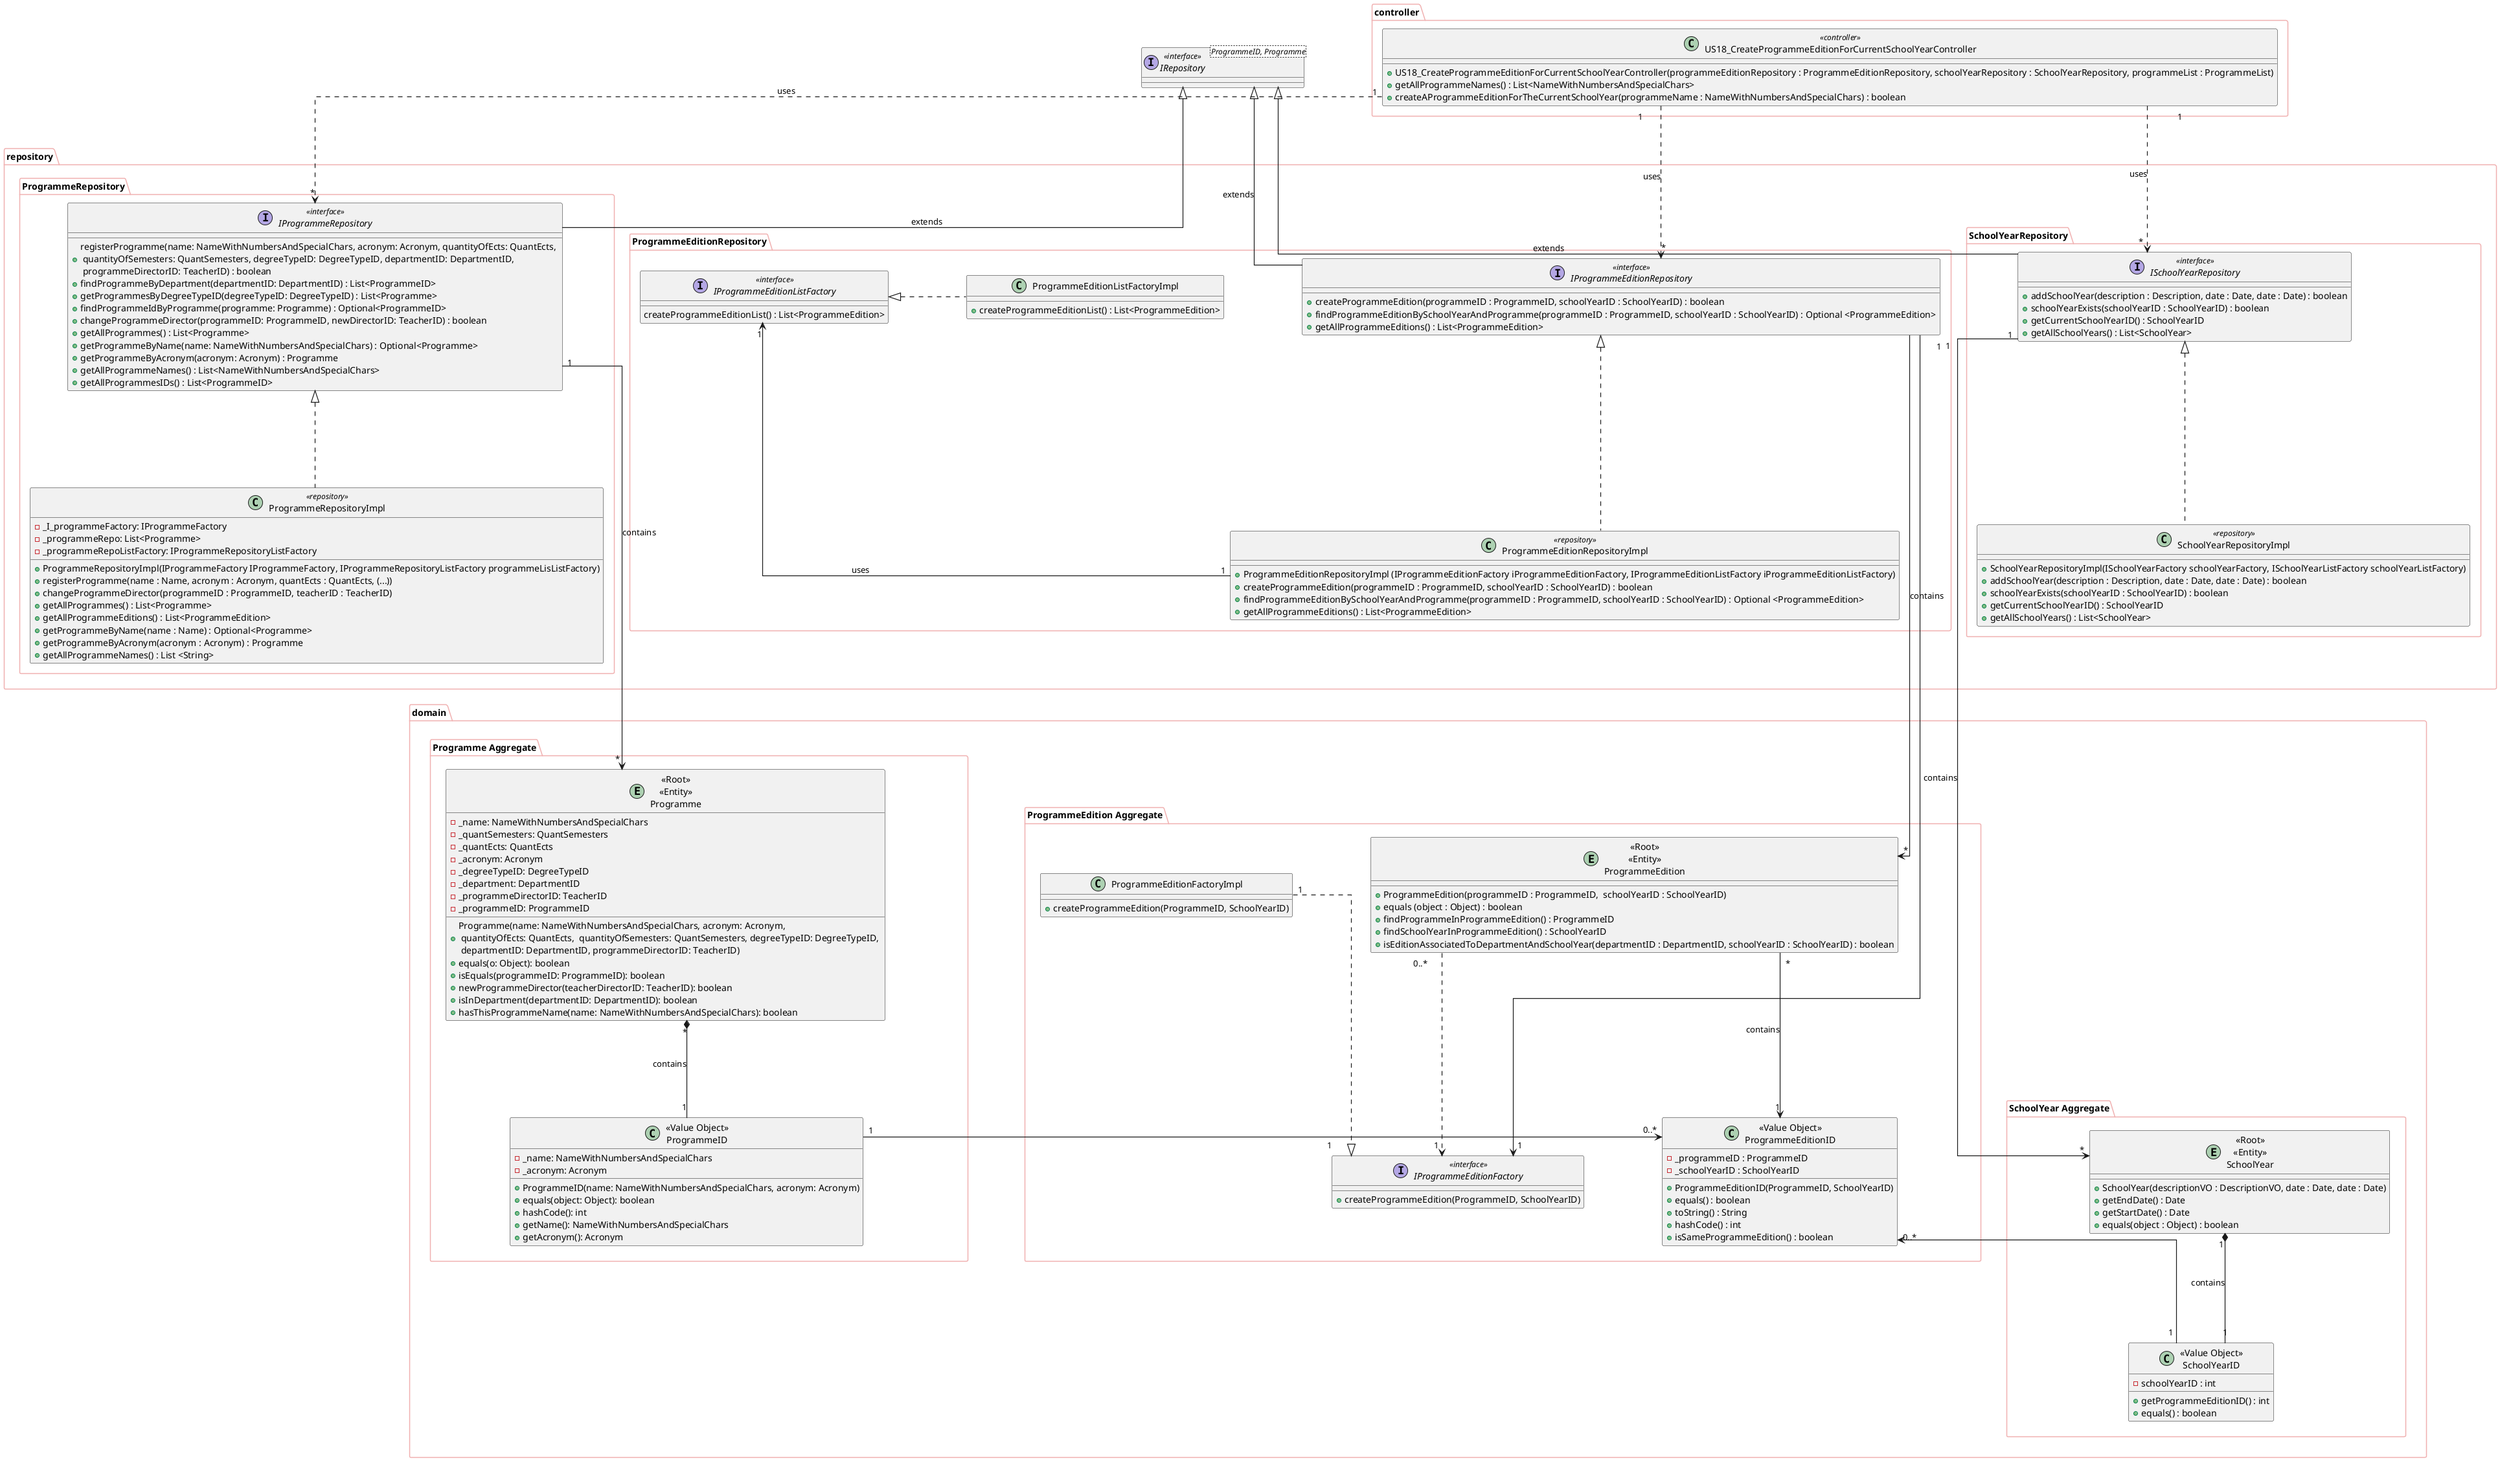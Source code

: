 @startuml

skinparam ranksep 150
skinparam nodesep 120
skinparam packageBorderColor #F0B0B0
skinparam arrowThickness 1.2
skinparam linetype ortho
top to bottom direction

package controller {
    class US18_CreateProgrammeEditionForCurrentSchoolYearController <<controller>> {
        + US18_CreateProgrammeEditionForCurrentSchoolYearController(programmeEditionRepository : ProgrammeEditionRepository, schoolYearRepository : SchoolYearRepository, programmeList : ProgrammeList)
        + getAllProgrammeNames() : List<NameWithNumbersAndSpecialChars>
        + createAProgrammeEditionForTheCurrentSchoolYear(programmeName : NameWithNumbersAndSpecialChars) : boolean
    }
}

interface "IRepository<ProgrammeID, Programme>" as IRepository <<interface>>


    package repository{

        package SchoolYearRepository {


                    interface ISchoolYearRepository <<interface>> {
                            + addSchoolYear(description : Description, date : Date, date : Date) : boolean
                            + schoolYearExists(schoolYearID : SchoolYearID) : boolean
                            + getCurrentSchoolYearID() : SchoolYearID
                            + getAllSchoolYears() : List<SchoolYear>
                    }

                    class SchoolYearRepositoryImpl <<repository>> {
                        + SchoolYearRepositoryImpl(ISchoolYearFactory schoolYearFactory, ISchoolYearListFactory schoolYearListFactory)
                        + addSchoolYear(description : Description, date : Date, date : Date) : boolean
                        + schoolYearExists(schoolYearID : SchoolYearID) : boolean
                        + getCurrentSchoolYearID() : SchoolYearID
                        + getAllSchoolYears() : List<SchoolYear>
                    }
                }


        package ProgrammeRepository{

            interface IProgrammeRepository <<interface>> {
                    + registerProgramme(name: NameWithNumbersAndSpecialChars, acronym: Acronym, quantityOfEcts: QuantEcts, \n quantityOfSemesters: QuantSemesters, degreeTypeID: DegreeTypeID, departmentID: DepartmentID, \n programmeDirectorID: TeacherID) : boolean
                    +findProgrammeByDepartment(departmentID: DepartmentID) : List<ProgrammeID>
                    +getProgrammesByDegreeTypeID(degreeTypeID: DegreeTypeID) : List<Programme>
                    +findProgrammeIdByProgramme(programme: Programme) : Optional<ProgrammeID>
                    +changeProgrammeDirector(programmeID: ProgrammeID, newDirectorID: TeacherID) : boolean
                    +getAllProgrammes() : List<Programme>
                    +getProgrammeByName(name: NameWithNumbersAndSpecialChars) : Optional<Programme>
                    +getProgrammeByAcronym(acronym: Acronym) : Programme
                    +getAllProgrammeNames() : List<NameWithNumbersAndSpecialChars>
                    +getAllProgrammesIDs() : List<ProgrammeID>
            }

            class ProgrammeRepositoryImpl <<repository>> {
                - _I_programmeFactory: IProgrammeFactory
                - _programmeRepo: List<Programme>
                - _programmeRepoListFactory: IProgrammeRepositoryListFactory
                + ProgrammeRepositoryImpl(IProgrammeFactory IProgrammeFactory, IProgrammeRepositoryListFactory programmeLisListFactory)
                + registerProgramme(name : Name, acronym : Acronym, quantEcts : QuantEcts, (...))
                + changeProgrammeDirector(programmeID : ProgrammeID, teacherID : TeacherID)
                + getAllProgrammes() : List<Programme>
                + getAllProgrammeEditions() : List<ProgrammeEdition>
                + getProgrammeByName(name : Name) : Optional<Programme>
                + getProgrammeByAcronym(acronym : Acronym) : Programme
                + getAllProgrammeNames() : List <String>
            }
        }

        package ProgrammeEditionRepository{

            interface IProgrammeEditionRepository <<interface>> {
                    + createProgrammeEdition(programmeID : ProgrammeID, schoolYearID : SchoolYearID) : boolean
                    + findProgrammeEditionBySchoolYearAndProgramme(programmeID : ProgrammeID, schoolYearID : SchoolYearID) : Optional <ProgrammeEdition>
                    + getAllProgrammeEditions() : List<ProgrammeEdition>
            }

            class ProgrammeEditionRepositoryImpl <<repository>> {
                    + ProgrammeEditionRepositoryImpl (IProgrammeEditionFactory iProgrammeEditionFactory, IProgrammeEditionListFactory iProgrammeEditionListFactory)
                    + createProgrammeEdition(programmeID : ProgrammeID, schoolYearID : SchoolYearID) : boolean
                    + findProgrammeEditionBySchoolYearAndProgramme(programmeID : ProgrammeID, schoolYearID : SchoolYearID) : Optional <ProgrammeEdition>
                    + getAllProgrammeEditions() : List<ProgrammeEdition>
            }

            Interface IProgrammeEditionListFactory <<interface>> {
                    createProgrammeEditionList() : List<ProgrammeEdition>
            }

            Class ProgrammeEditionListFactoryImpl {
                + createProgrammeEditionList() : List<ProgrammeEdition>
            }
        }

    }



    package domain {

        package "SchoolYear Aggregate" {
                    entity "<<Root>>\n<<Entity>>\nSchoolYear" {
                        +SchoolYear(descriptionVO : DescriptionVO, date : Date, date : Date)
                        +getEndDate() : Date
                        +getStartDate() : Date
                        +equals(object : Object) : boolean
                    }

                    class "<<Value Object>>\nSchoolYearID" {
                            - schoolYearID : int
                            + getProgrammeEditionID() : int
                            + equals() : boolean
                    }
                }

        package "Programme Aggregate" {
            entity "<<Root>>\n<<Entity>>\nProgramme" {
                - _name: NameWithNumbersAndSpecialChars
                - _quantSemesters: QuantSemesters
                - _quantEcts: QuantEcts
                - _acronym: Acronym
                - _degreeTypeID: DegreeTypeID
                - _department: DepartmentID
                - _programmeDirectorID: TeacherID
                - _programmeID: ProgrammeID
                +Programme(name: NameWithNumbersAndSpecialChars, acronym: Acronym, \n quantityOfEcts: QuantEcts,  quantityOfSemesters: QuantSemesters, degreeTypeID: DegreeTypeID, \n departmentID: DepartmentID, programmeDirectorID: TeacherID)
                +equals(o: Object): boolean
                +isEquals(programmeID: ProgrammeID): boolean
                +newProgrammeDirector(teacherDirectorID: TeacherID): boolean
                +isInDepartment(departmentID: DepartmentID): boolean
                +hasThisProgrammeName(name: NameWithNumbersAndSpecialChars): boolean
            }

            class "<<Value Object>>\nProgrammeID" {
                     - _name: NameWithNumbersAndSpecialChars
                        - _acronym: Acronym

                        +ProgrammeID(name: NameWithNumbersAndSpecialChars, acronym: Acronym)
                        +equals(object: Object): boolean
                        +hashCode(): int
                        +getName(): NameWithNumbersAndSpecialChars
                        +getAcronym(): Acronym
            }
        }

        package "ProgrammeEdition Aggregate" {
                entity "<<Root>>\n<<Entity>>\nProgrammeEdition" {
                    + ProgrammeEdition(programmeID : ProgrammeID,  schoolYearID : SchoolYearID)
                    + equals (object : Object) : boolean
                    + findProgrammeInProgrammeEdition() : ProgrammeID
                    + findSchoolYearInProgrammeEdition() : SchoolYearID
                    + isEditionAssociatedToDepartmentAndSchoolYear(departmentID : DepartmentID, schoolYearID : SchoolYearID) : boolean
                }

                class "<<Value Object>>\nProgrammeEditionID" {
                        - _programmeID : ProgrammeID
                        - _schoolYearID : SchoolYearID
                        + ProgrammeEditionID(ProgrammeID, SchoolYearID)
                        + equals() : boolean
                        + toString() : String
                        + hashCode() : int
                        + isSameProgrammeEdition() : boolean
                }

                interface IProgrammeEditionFactory <<interface>> {
                    + createProgrammeEdition(ProgrammeID, SchoolYearID)
                }

                class ProgrammeEditionFactoryImpl {
                    + createProgrammeEdition(ProgrammeID, SchoolYearID)
                }
        }


    }



US18_CreateProgrammeEditionForCurrentSchoolYearController "1" ..> "*" IProgrammeEditionRepository : uses
US18_CreateProgrammeEditionForCurrentSchoolYearController "1" ..> "*" ISchoolYearRepository : uses
US18_CreateProgrammeEditionForCurrentSchoolYearController "1" ..> "*" IProgrammeRepository : uses

IProgrammeRepository -up-|> IRepository : extends
IProgrammeEditionRepository -up-|> IRepository : extends
ISchoolYearRepository -up-|> IRepository : extends




IProgrammeRepository <|.. ProgrammeRepositoryImpl

ProgrammeEditionRepositoryImpl "1" --up> "1" IProgrammeEditionListFactory : uses
ProgrammeEditionListFactoryImpl ..left|> IProgrammeEditionListFactory
IProgrammeEditionRepository <|.. ProgrammeEditionRepositoryImpl



ProgrammeEditionFactoryImpl "1" ..|> "1" IProgrammeEditionFactory
"<<Root>>\n<<Entity>>\nProgrammeEdition" "0..*" ..> "1" IProgrammeEditionFactory
"<<Root>>\n<<Entity>>\nProgrammeEdition" "*" --> "1" "<<Value Object>>\nProgrammeEditionID" : contains
IProgrammeEditionRepository "1" --> "1" IProgrammeEditionFactory


"<<Root>>\n<<Entity>>\nProgramme" "*" *-- "1" "<<Value Object>>\nProgrammeID" : contains
"<<Root>>\n<<Entity>>\nSchoolYear" "1" *-- "1" "<<Value Object>>\nSchoolYearID" : contains

"<<Value Object>>\nProgrammeEditionID" "0..*" <-- "1" "<<Value Object>>\nProgrammeID"
"<<Value Object>>\nProgrammeEditionID" "0..*" <-- "1" "<<Value Object>>\nSchoolYearID"

ISchoolYearRepository <|.. SchoolYearRepositoryImpl


IProgrammeEditionRepository "1" --> "*" "<<Root>>\n<<Entity>>\nProgrammeEdition" : contains
"<<Root>>\n<<Entity>>\nSchoolYear" "*" <-- "1" ISchoolYearRepository : contains
"<<Root>>\n<<Entity>>\nProgramme" "*" <-- "1" IProgrammeRepository : contains

"SchoolYear Aggregate" -[hidden]u-> SchoolYearRepositoryImpl
"Programme Aggregate" -[hidden]u-> ProgrammeRepositoryImpl

IProgrammeEditionRepository -[hidden]-> "<<Value Object>>\nProgrammeEditionID"

ISchoolYearRepository -[hidden]l> IProgrammeRepository
SchoolYearRepositoryImpl -[hidden]l> ProgrammeRepositoryImpl
ISchoolYearRepository -[hidden]r-> IProgrammeEditionListFactory
SchoolYearRepositoryImpl -[hidden]r-> ProgrammeEditionRepositoryImpl

"Programme Aggregate" -[hidden]r-> "SchoolYear Aggregate"
"Programme Aggregate" -[hidden]r-> "ProgrammeEdition Aggregate"

"<<Root>>\n<<Entity>>\nProgrammeEdition" -[hidden]u-> SchoolYearRepositoryImpl
"<<Root>>\n<<Entity>>\nProgrammeEdition" -[hidden]u-> ProgrammeRepositoryImpl
"<<Root>>\n<<Entity>>\nProgrammeEdition" -[hidden]u-> ProgrammeEditionRepositoryImpl
"<<Root>>\n<<Entity>>\nProgramme" -[hidden]r> "<<Root>>\n<<Entity>>\nProgrammeEdition"
@enduml